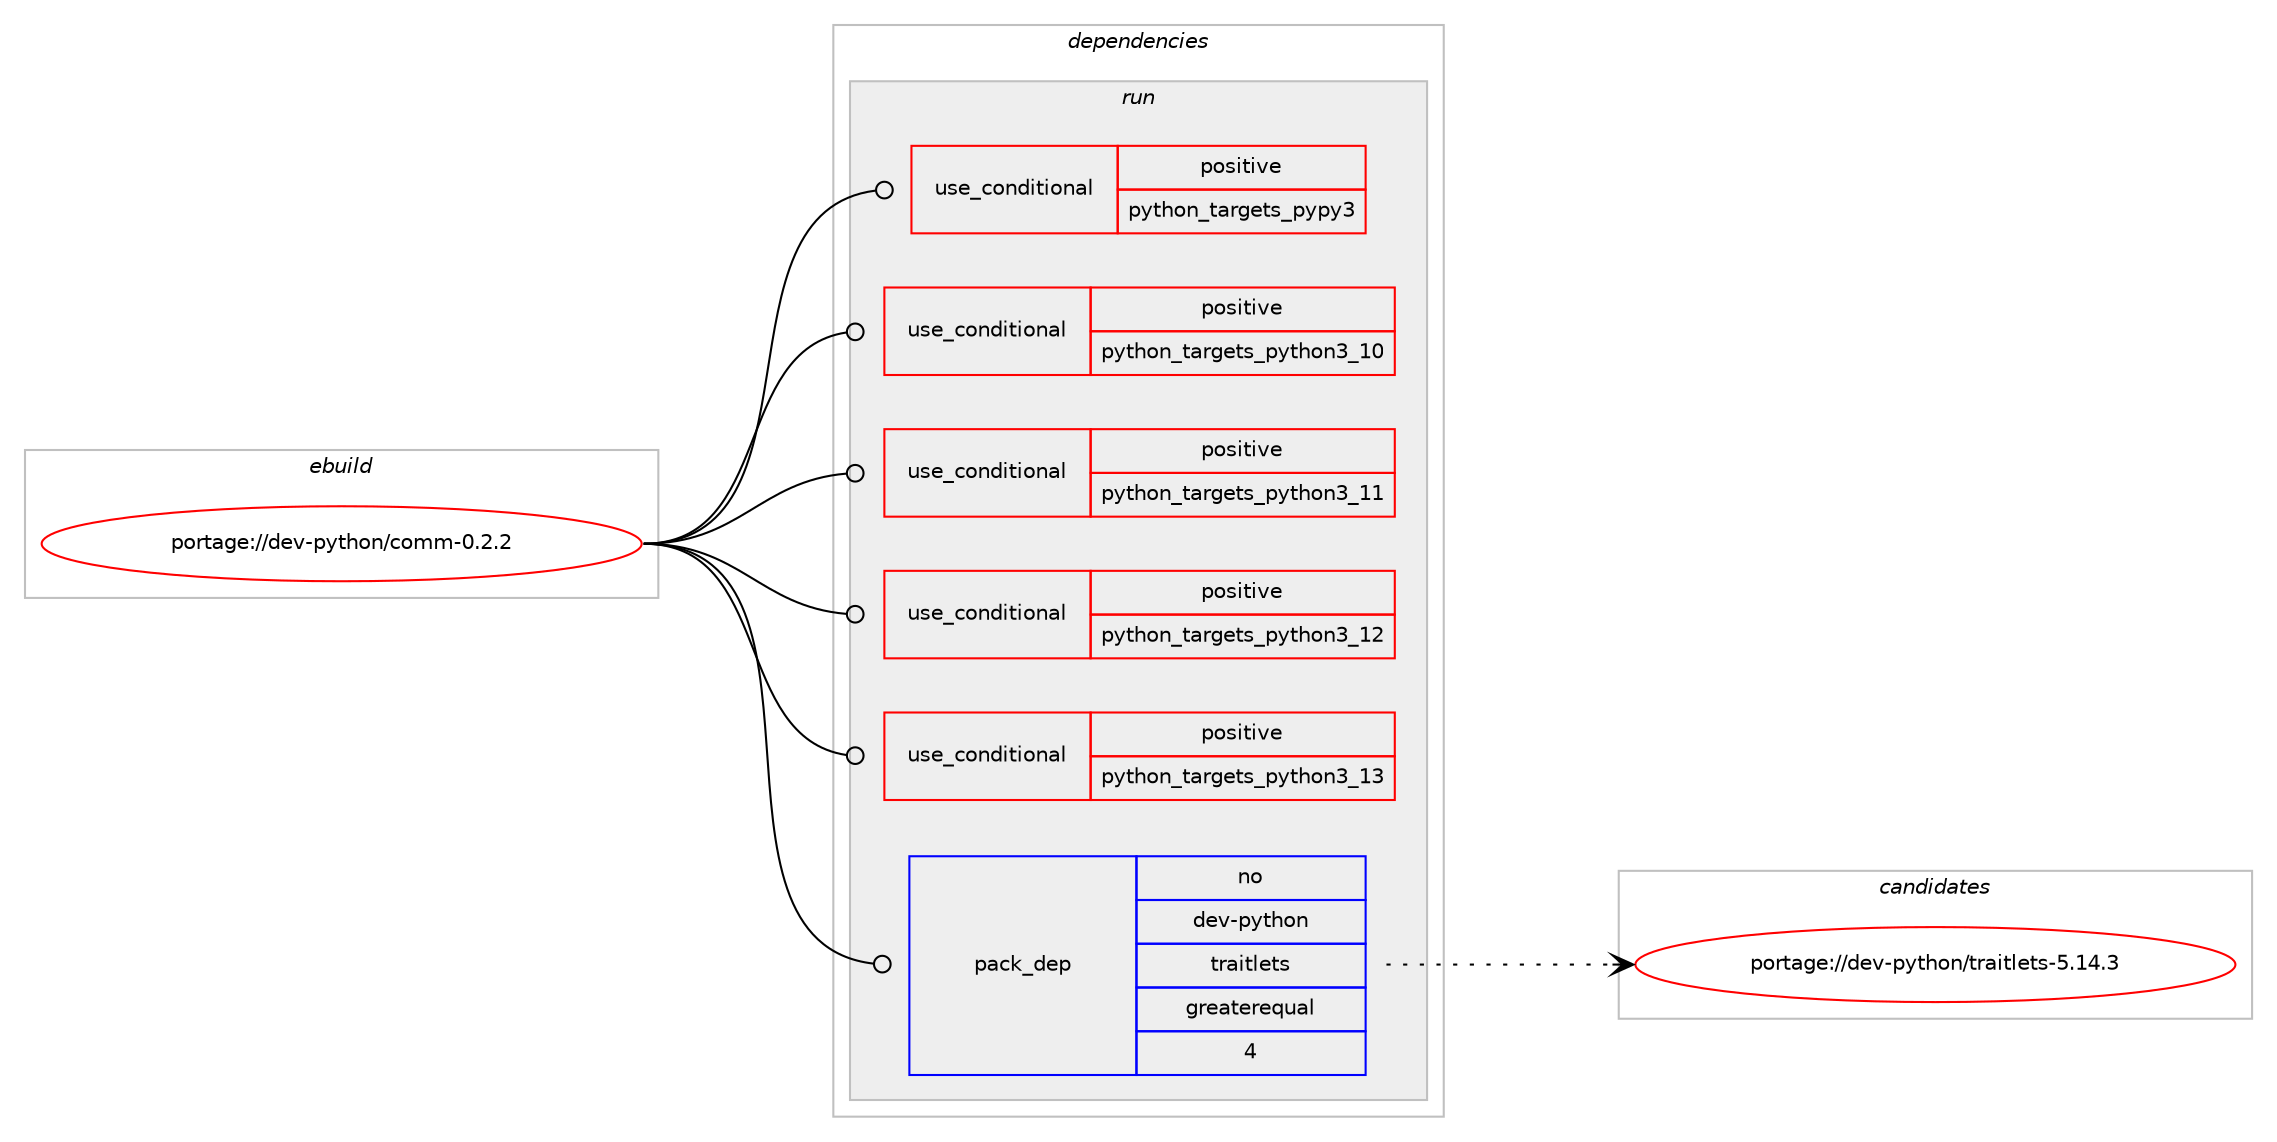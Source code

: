 digraph prolog {

# *************
# Graph options
# *************

newrank=true;
concentrate=true;
compound=true;
graph [rankdir=LR,fontname=Helvetica,fontsize=10,ranksep=1.5];#, ranksep=2.5, nodesep=0.2];
edge  [arrowhead=vee];
node  [fontname=Helvetica,fontsize=10];

# **********
# The ebuild
# **********

subgraph cluster_leftcol {
color=gray;
rank=same;
label=<<i>ebuild</i>>;
id [label="portage://dev-python/comm-0.2.2", color=red, width=4, href="../dev-python/comm-0.2.2.svg"];
}

# ****************
# The dependencies
# ****************

subgraph cluster_midcol {
color=gray;
label=<<i>dependencies</i>>;
subgraph cluster_compile {
fillcolor="#eeeeee";
style=filled;
label=<<i>compile</i>>;
}
subgraph cluster_compileandrun {
fillcolor="#eeeeee";
style=filled;
label=<<i>compile and run</i>>;
}
subgraph cluster_run {
fillcolor="#eeeeee";
style=filled;
label=<<i>run</i>>;
subgraph cond30907 {
dependency72315 [label=<<TABLE BORDER="0" CELLBORDER="1" CELLSPACING="0" CELLPADDING="4"><TR><TD ROWSPAN="3" CELLPADDING="10">use_conditional</TD></TR><TR><TD>positive</TD></TR><TR><TD>python_targets_pypy3</TD></TR></TABLE>>, shape=none, color=red];
# *** BEGIN UNKNOWN DEPENDENCY TYPE (TODO) ***
# dependency72315 -> package_dependency(portage://dev-python/comm-0.2.2,run,no,dev-python,pypy3,none,[,,],any_same_slot,[])
# *** END UNKNOWN DEPENDENCY TYPE (TODO) ***

}
id:e -> dependency72315:w [weight=20,style="solid",arrowhead="odot"];
subgraph cond30908 {
dependency72316 [label=<<TABLE BORDER="0" CELLBORDER="1" CELLSPACING="0" CELLPADDING="4"><TR><TD ROWSPAN="3" CELLPADDING="10">use_conditional</TD></TR><TR><TD>positive</TD></TR><TR><TD>python_targets_python3_10</TD></TR></TABLE>>, shape=none, color=red];
# *** BEGIN UNKNOWN DEPENDENCY TYPE (TODO) ***
# dependency72316 -> package_dependency(portage://dev-python/comm-0.2.2,run,no,dev-lang,python,none,[,,],[slot(3.10)],[])
# *** END UNKNOWN DEPENDENCY TYPE (TODO) ***

}
id:e -> dependency72316:w [weight=20,style="solid",arrowhead="odot"];
subgraph cond30909 {
dependency72317 [label=<<TABLE BORDER="0" CELLBORDER="1" CELLSPACING="0" CELLPADDING="4"><TR><TD ROWSPAN="3" CELLPADDING="10">use_conditional</TD></TR><TR><TD>positive</TD></TR><TR><TD>python_targets_python3_11</TD></TR></TABLE>>, shape=none, color=red];
# *** BEGIN UNKNOWN DEPENDENCY TYPE (TODO) ***
# dependency72317 -> package_dependency(portage://dev-python/comm-0.2.2,run,no,dev-lang,python,none,[,,],[slot(3.11)],[])
# *** END UNKNOWN DEPENDENCY TYPE (TODO) ***

}
id:e -> dependency72317:w [weight=20,style="solid",arrowhead="odot"];
subgraph cond30910 {
dependency72318 [label=<<TABLE BORDER="0" CELLBORDER="1" CELLSPACING="0" CELLPADDING="4"><TR><TD ROWSPAN="3" CELLPADDING="10">use_conditional</TD></TR><TR><TD>positive</TD></TR><TR><TD>python_targets_python3_12</TD></TR></TABLE>>, shape=none, color=red];
# *** BEGIN UNKNOWN DEPENDENCY TYPE (TODO) ***
# dependency72318 -> package_dependency(portage://dev-python/comm-0.2.2,run,no,dev-lang,python,none,[,,],[slot(3.12)],[])
# *** END UNKNOWN DEPENDENCY TYPE (TODO) ***

}
id:e -> dependency72318:w [weight=20,style="solid",arrowhead="odot"];
subgraph cond30911 {
dependency72319 [label=<<TABLE BORDER="0" CELLBORDER="1" CELLSPACING="0" CELLPADDING="4"><TR><TD ROWSPAN="3" CELLPADDING="10">use_conditional</TD></TR><TR><TD>positive</TD></TR><TR><TD>python_targets_python3_13</TD></TR></TABLE>>, shape=none, color=red];
# *** BEGIN UNKNOWN DEPENDENCY TYPE (TODO) ***
# dependency72319 -> package_dependency(portage://dev-python/comm-0.2.2,run,no,dev-lang,python,none,[,,],[slot(3.13)],[])
# *** END UNKNOWN DEPENDENCY TYPE (TODO) ***

}
id:e -> dependency72319:w [weight=20,style="solid",arrowhead="odot"];
subgraph pack40196 {
dependency72320 [label=<<TABLE BORDER="0" CELLBORDER="1" CELLSPACING="0" CELLPADDING="4" WIDTH="220"><TR><TD ROWSPAN="6" CELLPADDING="30">pack_dep</TD></TR><TR><TD WIDTH="110">no</TD></TR><TR><TD>dev-python</TD></TR><TR><TD>traitlets</TD></TR><TR><TD>greaterequal</TD></TR><TR><TD>4</TD></TR></TABLE>>, shape=none, color=blue];
}
id:e -> dependency72320:w [weight=20,style="solid",arrowhead="odot"];
}
}

# **************
# The candidates
# **************

subgraph cluster_choices {
rank=same;
color=gray;
label=<<i>candidates</i>>;

subgraph choice40196 {
color=black;
nodesep=1;
choice10010111845112121116104111110471161149710511610810111611545534649524651 [label="portage://dev-python/traitlets-5.14.3", color=red, width=4,href="../dev-python/traitlets-5.14.3.svg"];
dependency72320:e -> choice10010111845112121116104111110471161149710511610810111611545534649524651:w [style=dotted,weight="100"];
}
}

}
